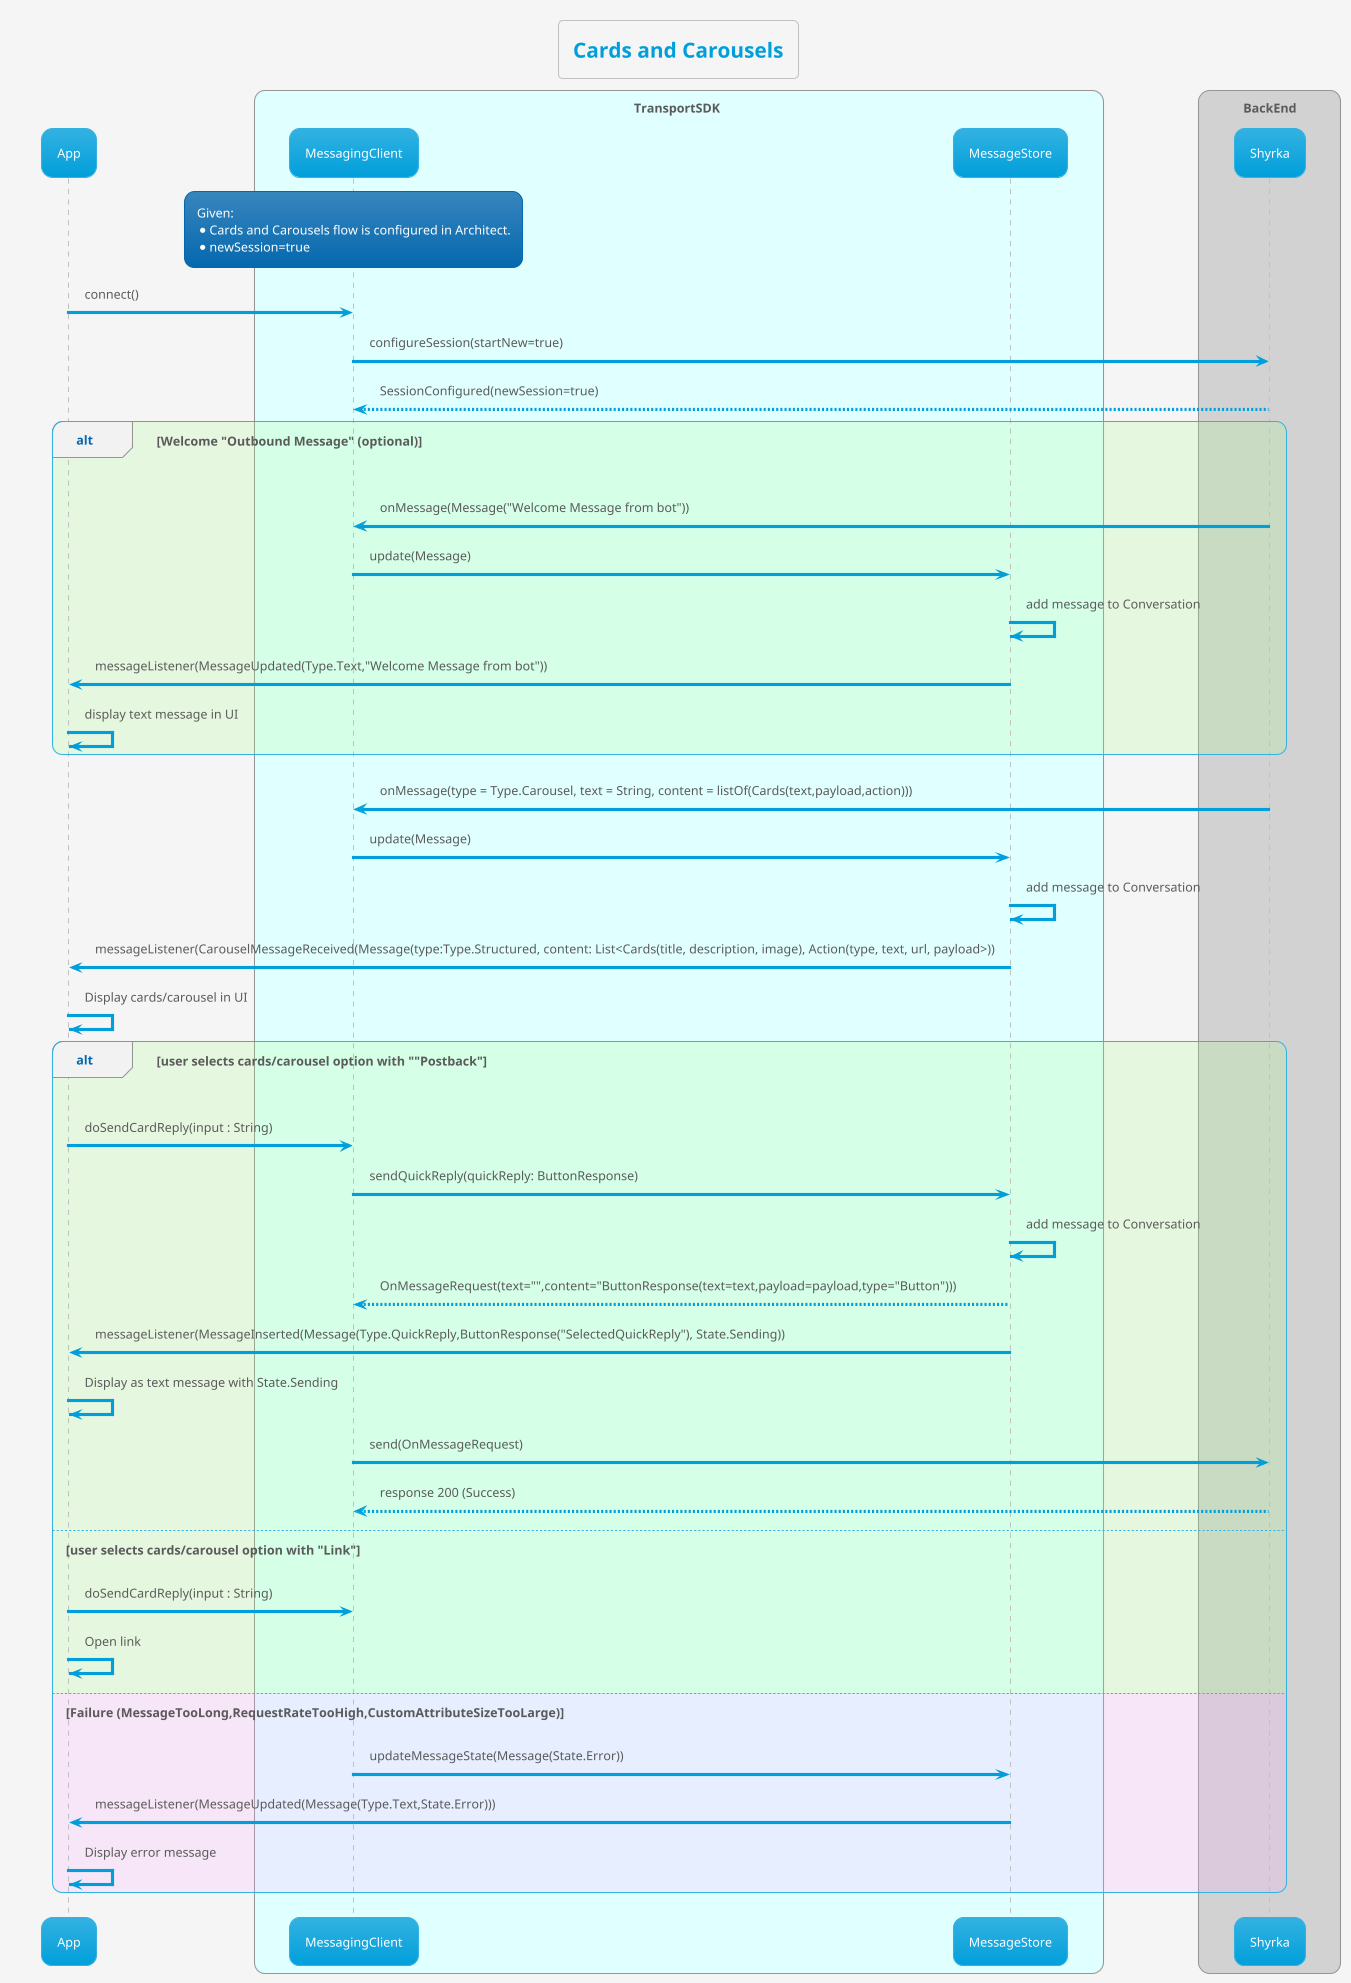 @startuml
'https://plantuml.com/sequence-diagram

!theme bluegray
!pragma teoz true

skinparam backgroundColor #whitesmoke
title Cards and Carousels

participant App
box TransportSDK #lightcyan
participant MessagingClient
participant MessageStore
end box
box BackEnd
participant Shyrka
end box

rnote over MessagingClient
  Given:
  * Cards and Carousels flow is configured in Architect.
  * newSession=true
end rnote

App -> MessagingClient: connect()
MessagingClient -> Shyrka: configureSession(startNew=true)
Shyrka --> MessagingClient: SessionConfigured(newSession=true)
alt #aaff8833 Welcome "Outbound Message" (optional)
Shyrka -> MessagingClient: onMessage(Message("Welcome Message from bot"))
MessagingClient -> MessageStore: update(Message)
MessageStore -> MessageStore: add message to Conversation
MessageStore -> App: messageListener(MessageUpdated(Type.Text,"Welcome Message from bot"))
App -> App: display text message in UI
end
Shyrka -> MessagingClient: onMessage(type = Type.Carousel, text = String, content = listOf(Cards(text,payload,action)))
MessagingClient -> MessageStore: update(Message)
MessageStore -> MessageStore: add message to Conversation
MessageStore -> App: messageListener(CarouselMessageReceived(Message(type:Type.Structured, content: List<Cards(title, description, image), Action(type, text, url, payload>))
App -> App: Display cards/carousel in UI

alt #aaff8833 user selects cards/carousel option with ""Postback"
App -> MessagingClient: doSendCardReply(input : String)
MessagingClient -> MessageStore: sendQuickReply(quickReply: ButtonResponse)
MessageStore -> MessageStore: add message to Conversation
MessageStore --> MessagingClient: OnMessageRequest(text="",content="ButtonResponse(text=text,payload=payload,type="Button")))
MessageStore -> App: messageListener(MessageInserted(Message(Type.QuickReply,ButtonResponse("SelectedQuickReply"), State.Sending))
App -> App: Display as text message with State.Sending
MessagingClient -> Shyrka: send(OnMessageRequest)
Shyrka --> MessagingClient: response 200 (Success)
else #aaff8833 user selects cards/carousel option with "Link"
App -> MessagingClient: doSendCardReply(input : String)
App -> App: Open link
else #ffaaff33 Failure (MessageTooLong,RequestRateTooHigh,CustomAttributeSizeTooLarge)
MessagingClient -> MessageStore: updateMessageState(Message(State.Error))
MessageStore -> App: messageListener(MessageUpdated(Message(Type.Text,State.Error)))
App -> App: Display error message
end

@enduml
